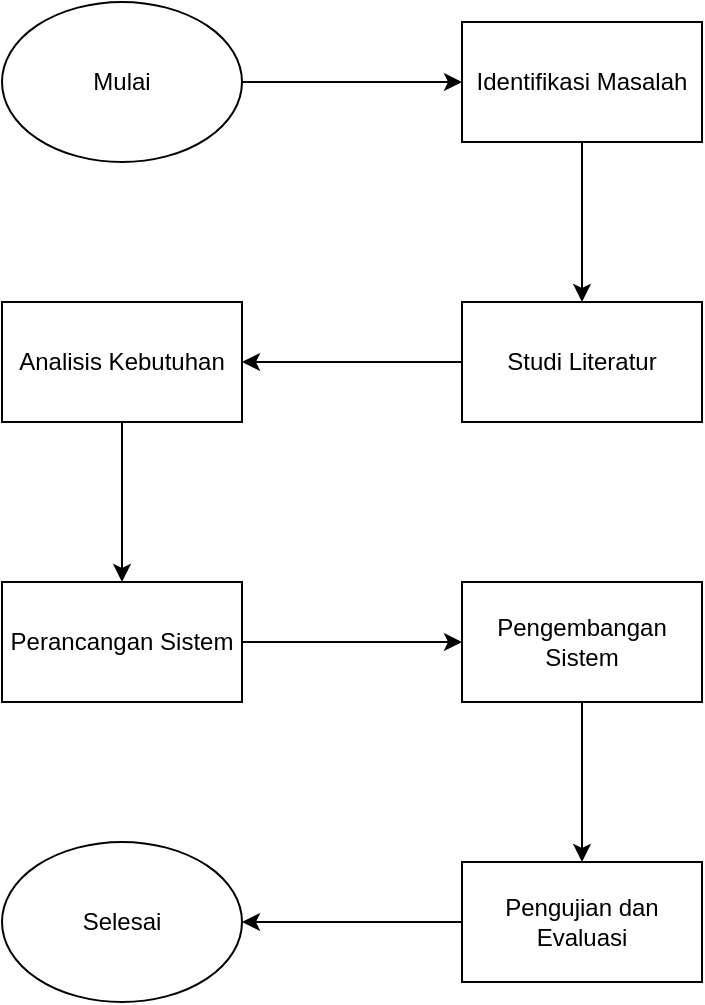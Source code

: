 <mxfile version="23.1.1" type="device">
  <diagram name="Page-1" id="SYDYfEW7u4ATH0Pcf1Zn">
    <mxGraphModel dx="1434" dy="756" grid="1" gridSize="10" guides="1" tooltips="1" connect="1" arrows="1" fold="1" page="1" pageScale="1" pageWidth="827" pageHeight="1169" math="0" shadow="0">
      <root>
        <mxCell id="0" />
        <mxCell id="1" parent="0" />
        <mxCell id="ICZMuqXIQKwIvHiZ08Ul-3" value="" style="edgeStyle=orthogonalEdgeStyle;rounded=0;orthogonalLoop=1;jettySize=auto;html=1;" edge="1" parent="1" source="ICZMuqXIQKwIvHiZ08Ul-1" target="ICZMuqXIQKwIvHiZ08Ul-2">
          <mxGeometry relative="1" as="geometry" />
        </mxCell>
        <mxCell id="ICZMuqXIQKwIvHiZ08Ul-1" value="Mulai" style="ellipse;whiteSpace=wrap;html=1;" vertex="1" parent="1">
          <mxGeometry x="130" y="120" width="120" height="80" as="geometry" />
        </mxCell>
        <mxCell id="ICZMuqXIQKwIvHiZ08Ul-5" value="" style="edgeStyle=orthogonalEdgeStyle;rounded=0;orthogonalLoop=1;jettySize=auto;html=1;" edge="1" parent="1" source="ICZMuqXIQKwIvHiZ08Ul-2" target="ICZMuqXIQKwIvHiZ08Ul-4">
          <mxGeometry relative="1" as="geometry" />
        </mxCell>
        <mxCell id="ICZMuqXIQKwIvHiZ08Ul-2" value="Identifikasi Masalah" style="whiteSpace=wrap;html=1;" vertex="1" parent="1">
          <mxGeometry x="360" y="130" width="120" height="60" as="geometry" />
        </mxCell>
        <mxCell id="ICZMuqXIQKwIvHiZ08Ul-7" value="" style="edgeStyle=orthogonalEdgeStyle;rounded=0;orthogonalLoop=1;jettySize=auto;html=1;" edge="1" parent="1" source="ICZMuqXIQKwIvHiZ08Ul-4" target="ICZMuqXIQKwIvHiZ08Ul-6">
          <mxGeometry relative="1" as="geometry" />
        </mxCell>
        <mxCell id="ICZMuqXIQKwIvHiZ08Ul-4" value="Studi Literatur" style="whiteSpace=wrap;html=1;" vertex="1" parent="1">
          <mxGeometry x="360" y="270" width="120" height="60" as="geometry" />
        </mxCell>
        <mxCell id="ICZMuqXIQKwIvHiZ08Ul-9" value="" style="edgeStyle=orthogonalEdgeStyle;rounded=0;orthogonalLoop=1;jettySize=auto;html=1;" edge="1" parent="1" source="ICZMuqXIQKwIvHiZ08Ul-6" target="ICZMuqXIQKwIvHiZ08Ul-8">
          <mxGeometry relative="1" as="geometry" />
        </mxCell>
        <mxCell id="ICZMuqXIQKwIvHiZ08Ul-6" value="Analisis Kebutuhan" style="whiteSpace=wrap;html=1;" vertex="1" parent="1">
          <mxGeometry x="130" y="270" width="120" height="60" as="geometry" />
        </mxCell>
        <mxCell id="ICZMuqXIQKwIvHiZ08Ul-11" value="" style="edgeStyle=orthogonalEdgeStyle;rounded=0;orthogonalLoop=1;jettySize=auto;html=1;" edge="1" parent="1" source="ICZMuqXIQKwIvHiZ08Ul-8" target="ICZMuqXIQKwIvHiZ08Ul-10">
          <mxGeometry relative="1" as="geometry" />
        </mxCell>
        <mxCell id="ICZMuqXIQKwIvHiZ08Ul-8" value="Perancangan Sistem" style="whiteSpace=wrap;html=1;" vertex="1" parent="1">
          <mxGeometry x="130" y="410" width="120" height="60" as="geometry" />
        </mxCell>
        <mxCell id="ICZMuqXIQKwIvHiZ08Ul-13" value="" style="edgeStyle=orthogonalEdgeStyle;rounded=0;orthogonalLoop=1;jettySize=auto;html=1;" edge="1" parent="1" source="ICZMuqXIQKwIvHiZ08Ul-10" target="ICZMuqXIQKwIvHiZ08Ul-12">
          <mxGeometry relative="1" as="geometry" />
        </mxCell>
        <mxCell id="ICZMuqXIQKwIvHiZ08Ul-10" value="Pengembangan Sistem" style="whiteSpace=wrap;html=1;" vertex="1" parent="1">
          <mxGeometry x="360" y="410" width="120" height="60" as="geometry" />
        </mxCell>
        <mxCell id="ICZMuqXIQKwIvHiZ08Ul-12" value="Pengujian dan Evaluasi" style="whiteSpace=wrap;html=1;" vertex="1" parent="1">
          <mxGeometry x="360" y="550" width="120" height="60" as="geometry" />
        </mxCell>
        <mxCell id="ICZMuqXIQKwIvHiZ08Ul-14" value="Selesai" style="ellipse;whiteSpace=wrap;html=1;" vertex="1" parent="1">
          <mxGeometry x="130" y="540" width="120" height="80" as="geometry" />
        </mxCell>
        <mxCell id="ICZMuqXIQKwIvHiZ08Ul-15" value="" style="endArrow=classic;html=1;rounded=0;exitX=0;exitY=0.5;exitDx=0;exitDy=0;entryX=1;entryY=0.5;entryDx=0;entryDy=0;" edge="1" parent="1" source="ICZMuqXIQKwIvHiZ08Ul-12" target="ICZMuqXIQKwIvHiZ08Ul-14">
          <mxGeometry width="50" height="50" relative="1" as="geometry">
            <mxPoint x="390" y="410" as="sourcePoint" />
            <mxPoint x="440" y="360" as="targetPoint" />
          </mxGeometry>
        </mxCell>
      </root>
    </mxGraphModel>
  </diagram>
</mxfile>
